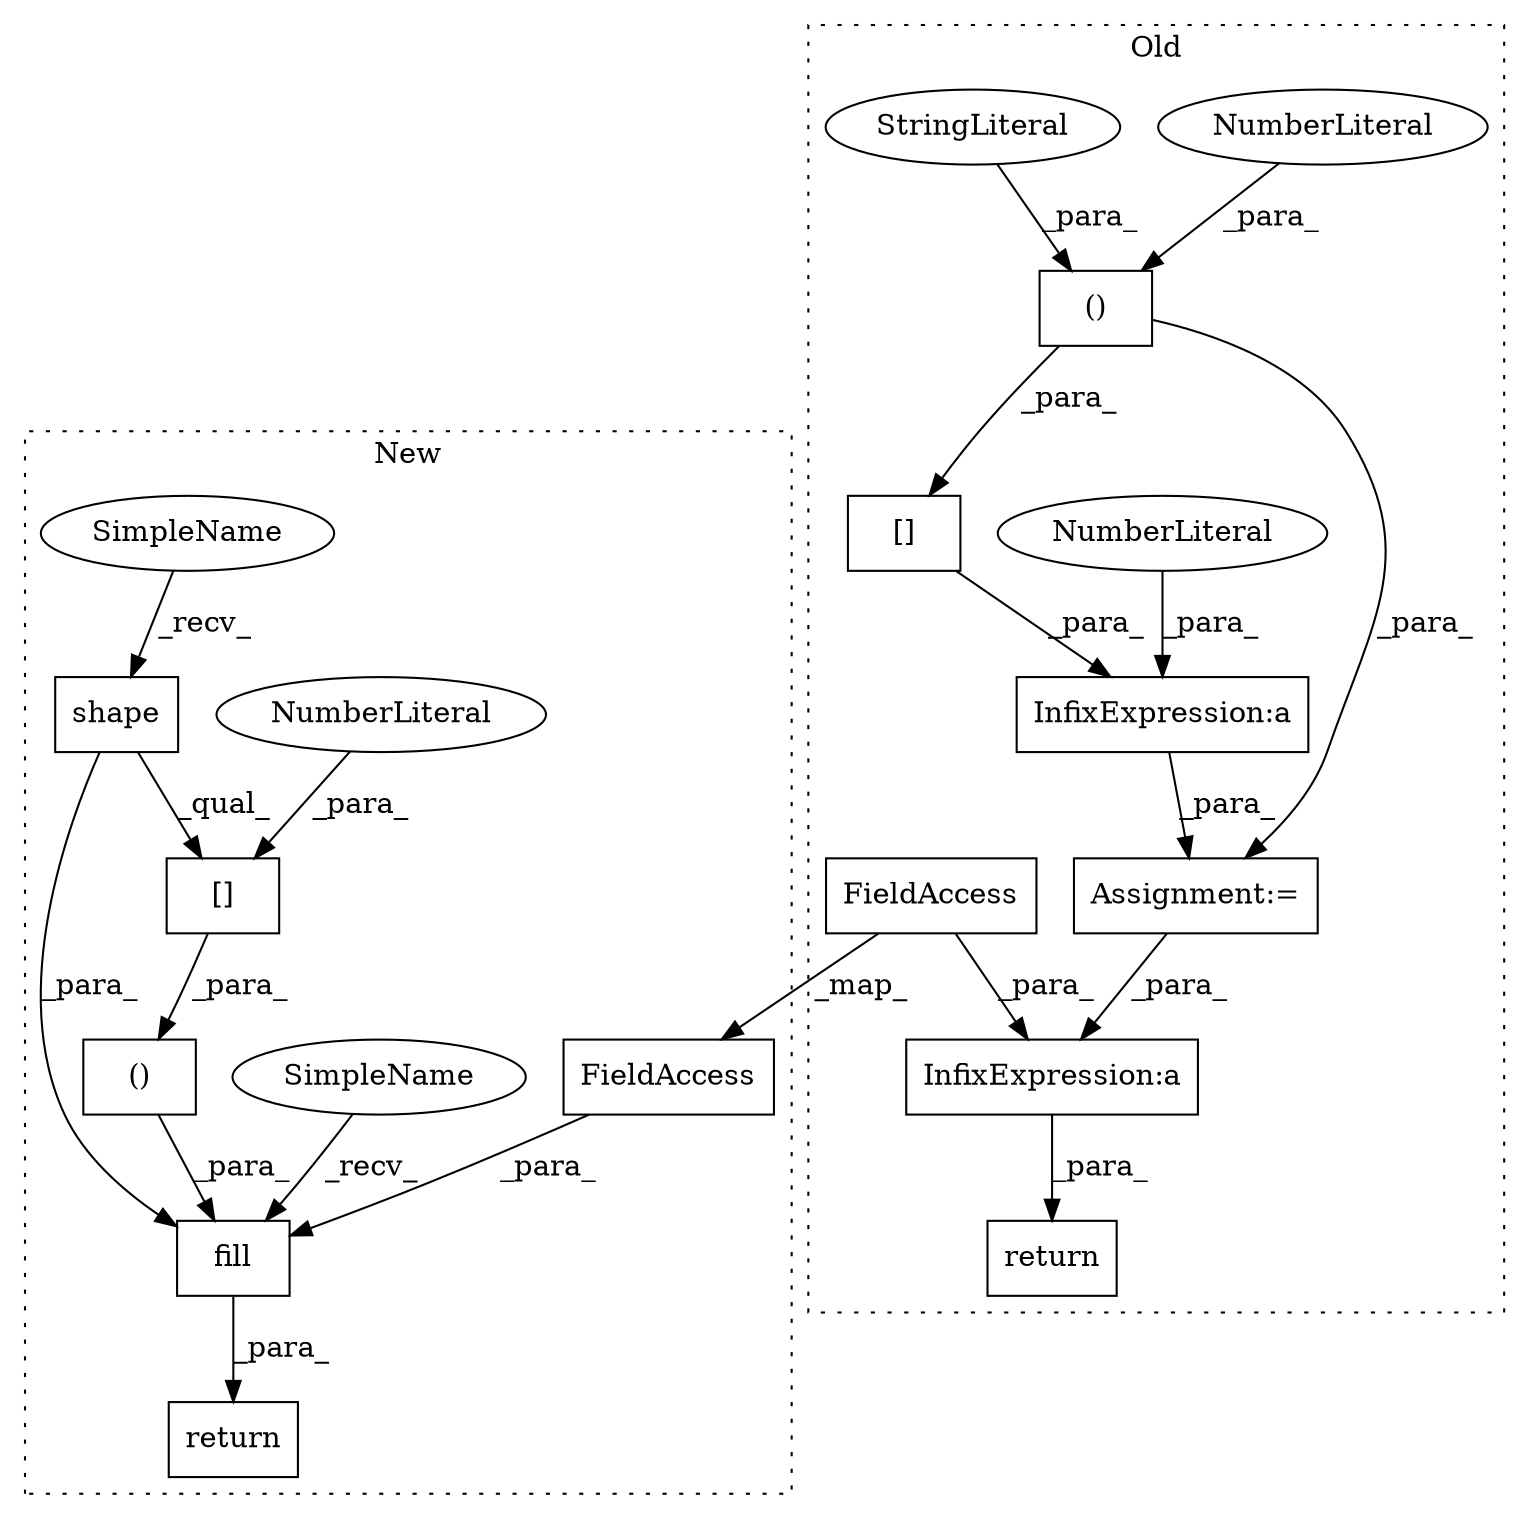 digraph G {
subgraph cluster0 {
1 [label="()" a="106" s="1847" l="30" shape="box"];
7 [label="InfixExpression:a" a="27" s="1905" l="3" shape="box"];
8 [label="InfixExpression:a" a="27" s="1879" l="3" shape="box"];
9 [label="[]" a="2" s="1840,1877" l="7,2" shape="box"];
10 [label="NumberLiteral" a="34" s="1882" l="3" shape="ellipse"];
11 [label="NumberLiteral" a="34" s="1847" l="1" shape="ellipse"];
12 [label="Assignment:=" a="7" s="1838" l="1" shape="box"];
13 [label="StringLiteral" a="45" s="1861" l="16" shape="ellipse"];
15 [label="return" a="41" s="1892" l="7" shape="box"];
17 [label="FieldAccess" a="22" s="1908" l="13" shape="box"];
label = "Old";
style="dotted";
}
subgraph cluster1 {
2 [label="shape" a="32" s="1860,1867" l="6,1" shape="box"];
3 [label="[]" a="2" s="1849,1870" l="20,1" shape="box"];
4 [label="NumberLiteral" a="34" s="1869" l="1" shape="ellipse"];
5 [label="()" a="106" s="1825" l="46" shape="box"];
6 [label="fill" a="32" s="1815,1886" l="10,1" shape="box"];
14 [label="return" a="41" s="1797" l="7" shape="box"];
16 [label="FieldAccess" a="22" s="1873" l="13" shape="box"];
18 [label="SimpleName" a="42" s="1804" l="10" shape="ellipse"];
19 [label="SimpleName" a="42" s="1849" l="10" shape="ellipse"];
label = "New";
style="dotted";
}
1 -> 9 [label="_para_"];
1 -> 12 [label="_para_"];
2 -> 3 [label="_qual_"];
2 -> 6 [label="_para_"];
3 -> 5 [label="_para_"];
4 -> 3 [label="_para_"];
5 -> 6 [label="_para_"];
6 -> 14 [label="_para_"];
7 -> 15 [label="_para_"];
8 -> 12 [label="_para_"];
9 -> 8 [label="_para_"];
10 -> 8 [label="_para_"];
11 -> 1 [label="_para_"];
12 -> 7 [label="_para_"];
13 -> 1 [label="_para_"];
16 -> 6 [label="_para_"];
17 -> 16 [label="_map_"];
17 -> 7 [label="_para_"];
18 -> 6 [label="_recv_"];
19 -> 2 [label="_recv_"];
}